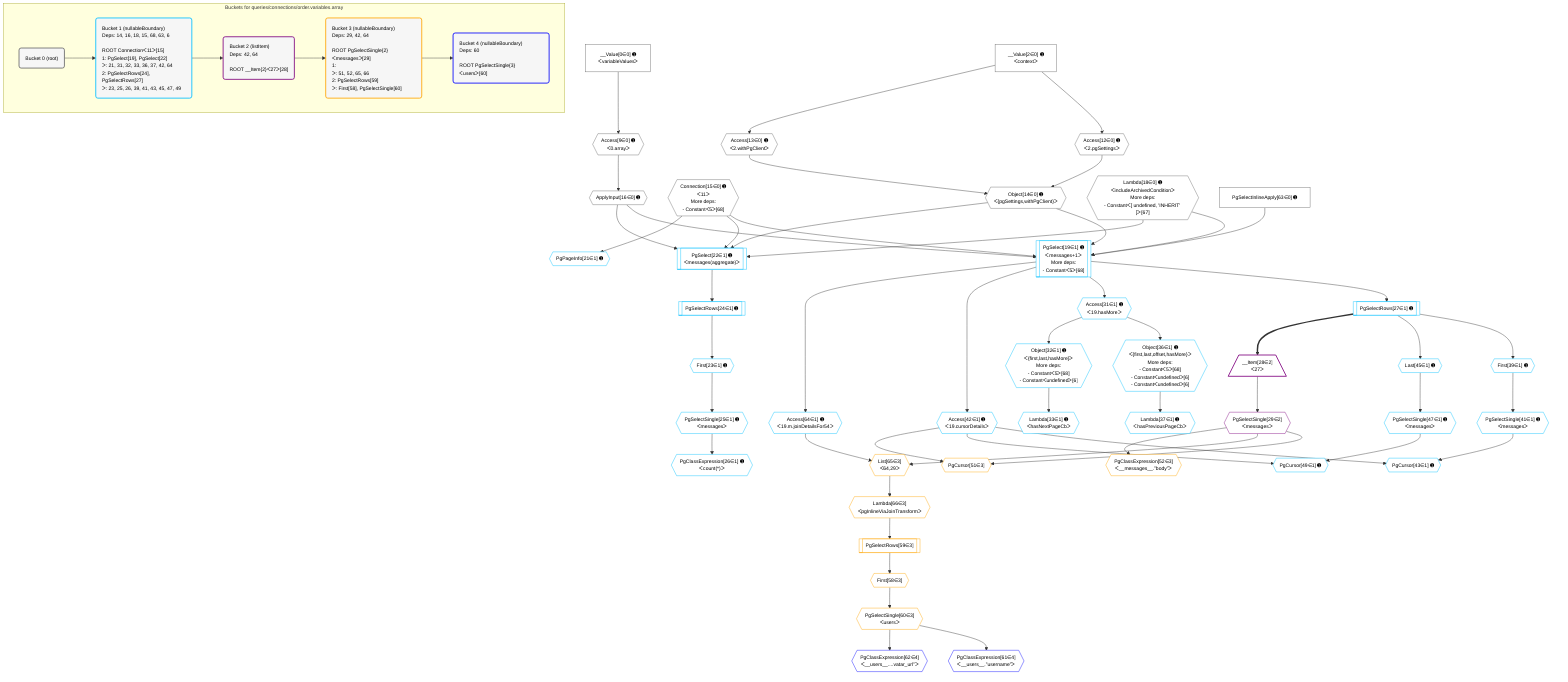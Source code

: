 %%{init: {'themeVariables': { 'fontSize': '12px'}}}%%
graph TD
    classDef path fill:#eee,stroke:#000,color:#000
    classDef plan fill:#fff,stroke-width:1px,color:#000
    classDef itemplan fill:#fff,stroke-width:2px,color:#000
    classDef unbatchedplan fill:#dff,stroke-width:1px,color:#000
    classDef sideeffectplan fill:#fcc,stroke-width:2px,color:#000
    classDef bucket fill:#f6f6f6,color:#000,stroke-width:2px,text-align:left

    subgraph "Buckets for queries/connections/order.variables.array"
    Bucket0("Bucket 0 (root)"):::bucket
    Bucket1("Bucket 1 (nullableBoundary)<br />Deps: 14, 16, 18, 15, 68, 63, 6<br /><br />ROOT Connectionᐸ11ᐳ[15]<br />1: PgSelect[19], PgSelect[22]<br />ᐳ: 21, 31, 32, 33, 36, 37, 42, 64<br />2: PgSelectRows[24], PgSelectRows[27]<br />ᐳ: 23, 25, 26, 39, 41, 43, 45, 47, 49"):::bucket
    Bucket2("Bucket 2 (listItem)<br />Deps: 42, 64<br /><br />ROOT __Item{2}ᐸ27ᐳ[28]"):::bucket
    Bucket3("Bucket 3 (nullableBoundary)<br />Deps: 29, 42, 64<br /><br />ROOT PgSelectSingle{2}ᐸmessagesᐳ[29]<br />1: <br />ᐳ: 51, 52, 65, 66<br />2: PgSelectRows[59]<br />ᐳ: First[58], PgSelectSingle[60]"):::bucket
    Bucket4("Bucket 4 (nullableBoundary)<br />Deps: 60<br /><br />ROOT PgSelectSingle{3}ᐸusersᐳ[60]"):::bucket
    end
    Bucket0 --> Bucket1
    Bucket1 --> Bucket2
    Bucket2 --> Bucket3
    Bucket3 --> Bucket4

    %% plan dependencies
    Object14{{"Object[14∈0] ➊<br />ᐸ{pgSettings,withPgClient}ᐳ"}}:::plan
    Access12{{"Access[12∈0] ➊<br />ᐸ2.pgSettingsᐳ"}}:::plan
    Access13{{"Access[13∈0] ➊<br />ᐸ2.withPgClientᐳ"}}:::plan
    Access12 & Access13 --> Object14
    Access9{{"Access[9∈0] ➊<br />ᐸ0.arrayᐳ"}}:::plan
    __Value0["__Value[0∈0] ➊<br />ᐸvariableValuesᐳ"]:::plan
    __Value0 --> Access9
    __Value2["__Value[2∈0] ➊<br />ᐸcontextᐳ"]:::plan
    __Value2 --> Access12
    __Value2 --> Access13
    Connection15{{"Connection[15∈0] ➊<br />ᐸ11ᐳ<br />More deps:<br />- Constantᐸ5ᐳ[68]"}}:::plan
    ApplyInput16{{"ApplyInput[16∈0] ➊"}}:::plan
    Access9 --> ApplyInput16
    Lambda18{{"Lambda[18∈0] ➊<br />ᐸincludeArchivedConditionᐳ<br />More deps:<br />- Constantᐸ[ undefined, 'INHERIT' ]ᐳ[67]"}}:::plan
    PgSelectInlineApply63["PgSelectInlineApply[63∈0] ➊"]:::plan
    PgSelect19[["PgSelect[19∈1] ➊<br />ᐸmessages+1ᐳ<br />More deps:<br />- Constantᐸ5ᐳ[68]"]]:::plan
    Object14 & ApplyInput16 & Lambda18 & Connection15 & PgSelectInlineApply63 --> PgSelect19
    PgSelect22[["PgSelect[22∈1] ➊<br />ᐸmessages(aggregate)ᐳ"]]:::plan
    Object14 & ApplyInput16 & Lambda18 & Connection15 --> PgSelect22
    Object36{{"Object[36∈1] ➊<br />ᐸ{first,last,offset,hasMore}ᐳ<br />More deps:<br />- Constantᐸ5ᐳ[68]<br />- Constantᐸundefinedᐳ[6]<br />- Constantᐸundefinedᐳ[6]"}}:::plan
    Access31{{"Access[31∈1] ➊<br />ᐸ19.hasMoreᐳ"}}:::plan
    Access31 --> Object36
    Object32{{"Object[32∈1] ➊<br />ᐸ{first,last,hasMore}ᐳ<br />More deps:<br />- Constantᐸ5ᐳ[68]<br />- Constantᐸundefinedᐳ[6]"}}:::plan
    Access31 --> Object32
    PgCursor43{{"PgCursor[43∈1] ➊"}}:::plan
    PgSelectSingle41{{"PgSelectSingle[41∈1] ➊<br />ᐸmessagesᐳ"}}:::plan
    Access42{{"Access[42∈1] ➊<br />ᐸ19.cursorDetailsᐳ"}}:::plan
    PgSelectSingle41 & Access42 --> PgCursor43
    PgCursor49{{"PgCursor[49∈1] ➊"}}:::plan
    PgSelectSingle47{{"PgSelectSingle[47∈1] ➊<br />ᐸmessagesᐳ"}}:::plan
    PgSelectSingle47 & Access42 --> PgCursor49
    PgPageInfo21{{"PgPageInfo[21∈1] ➊"}}:::plan
    Connection15 --> PgPageInfo21
    First23{{"First[23∈1] ➊"}}:::plan
    PgSelectRows24[["PgSelectRows[24∈1] ➊"]]:::plan
    PgSelectRows24 --> First23
    PgSelect22 --> PgSelectRows24
    PgSelectSingle25{{"PgSelectSingle[25∈1] ➊<br />ᐸmessagesᐳ"}}:::plan
    First23 --> PgSelectSingle25
    PgClassExpression26{{"PgClassExpression[26∈1] ➊<br />ᐸcount(*)ᐳ"}}:::plan
    PgSelectSingle25 --> PgClassExpression26
    PgSelectRows27[["PgSelectRows[27∈1] ➊"]]:::plan
    PgSelect19 --> PgSelectRows27
    PgSelect19 --> Access31
    Lambda33{{"Lambda[33∈1] ➊<br />ᐸhasNextPageCbᐳ"}}:::plan
    Object32 --> Lambda33
    Lambda37{{"Lambda[37∈1] ➊<br />ᐸhasPreviousPageCbᐳ"}}:::plan
    Object36 --> Lambda37
    First39{{"First[39∈1] ➊"}}:::plan
    PgSelectRows27 --> First39
    First39 --> PgSelectSingle41
    PgSelect19 --> Access42
    Last45{{"Last[45∈1] ➊"}}:::plan
    PgSelectRows27 --> Last45
    Last45 --> PgSelectSingle47
    Access64{{"Access[64∈1] ➊<br />ᐸ19.m.joinDetailsFor54ᐳ"}}:::plan
    PgSelect19 --> Access64
    __Item28[/"__Item[28∈2]<br />ᐸ27ᐳ"\]:::itemplan
    PgSelectRows27 ==> __Item28
    PgSelectSingle29{{"PgSelectSingle[29∈2]<br />ᐸmessagesᐳ"}}:::plan
    __Item28 --> PgSelectSingle29
    PgCursor51{{"PgCursor[51∈3]"}}:::plan
    PgSelectSingle29 & Access42 --> PgCursor51
    List65{{"List[65∈3]<br />ᐸ64,29ᐳ"}}:::plan
    Access64 & PgSelectSingle29 --> List65
    PgClassExpression52{{"PgClassExpression[52∈3]<br />ᐸ__messages__.”body”ᐳ"}}:::plan
    PgSelectSingle29 --> PgClassExpression52
    First58{{"First[58∈3]"}}:::plan
    PgSelectRows59[["PgSelectRows[59∈3]"]]:::plan
    PgSelectRows59 --> First58
    Lambda66{{"Lambda[66∈3]<br />ᐸpgInlineViaJoinTransformᐳ"}}:::plan
    Lambda66 --> PgSelectRows59
    PgSelectSingle60{{"PgSelectSingle[60∈3]<br />ᐸusersᐳ"}}:::plan
    First58 --> PgSelectSingle60
    List65 --> Lambda66
    PgClassExpression61{{"PgClassExpression[61∈4]<br />ᐸ__users__.”username”ᐳ"}}:::plan
    PgSelectSingle60 --> PgClassExpression61
    PgClassExpression62{{"PgClassExpression[62∈4]<br />ᐸ__users__....vatar_url”ᐳ"}}:::plan
    PgSelectSingle60 --> PgClassExpression62

    %% define steps
    classDef bucket0 stroke:#696969
    class Bucket0,__Value0,__Value2,Access9,Access12,Access13,Object14,Connection15,ApplyInput16,Lambda18,PgSelectInlineApply63 bucket0
    classDef bucket1 stroke:#00bfff
    class Bucket1,PgSelect19,PgPageInfo21,PgSelect22,First23,PgSelectRows24,PgSelectSingle25,PgClassExpression26,PgSelectRows27,Access31,Object32,Lambda33,Object36,Lambda37,First39,PgSelectSingle41,Access42,PgCursor43,Last45,PgSelectSingle47,PgCursor49,Access64 bucket1
    classDef bucket2 stroke:#7f007f
    class Bucket2,__Item28,PgSelectSingle29 bucket2
    classDef bucket3 stroke:#ffa500
    class Bucket3,PgCursor51,PgClassExpression52,First58,PgSelectRows59,PgSelectSingle60,List65,Lambda66 bucket3
    classDef bucket4 stroke:#0000ff
    class Bucket4,PgClassExpression61,PgClassExpression62 bucket4